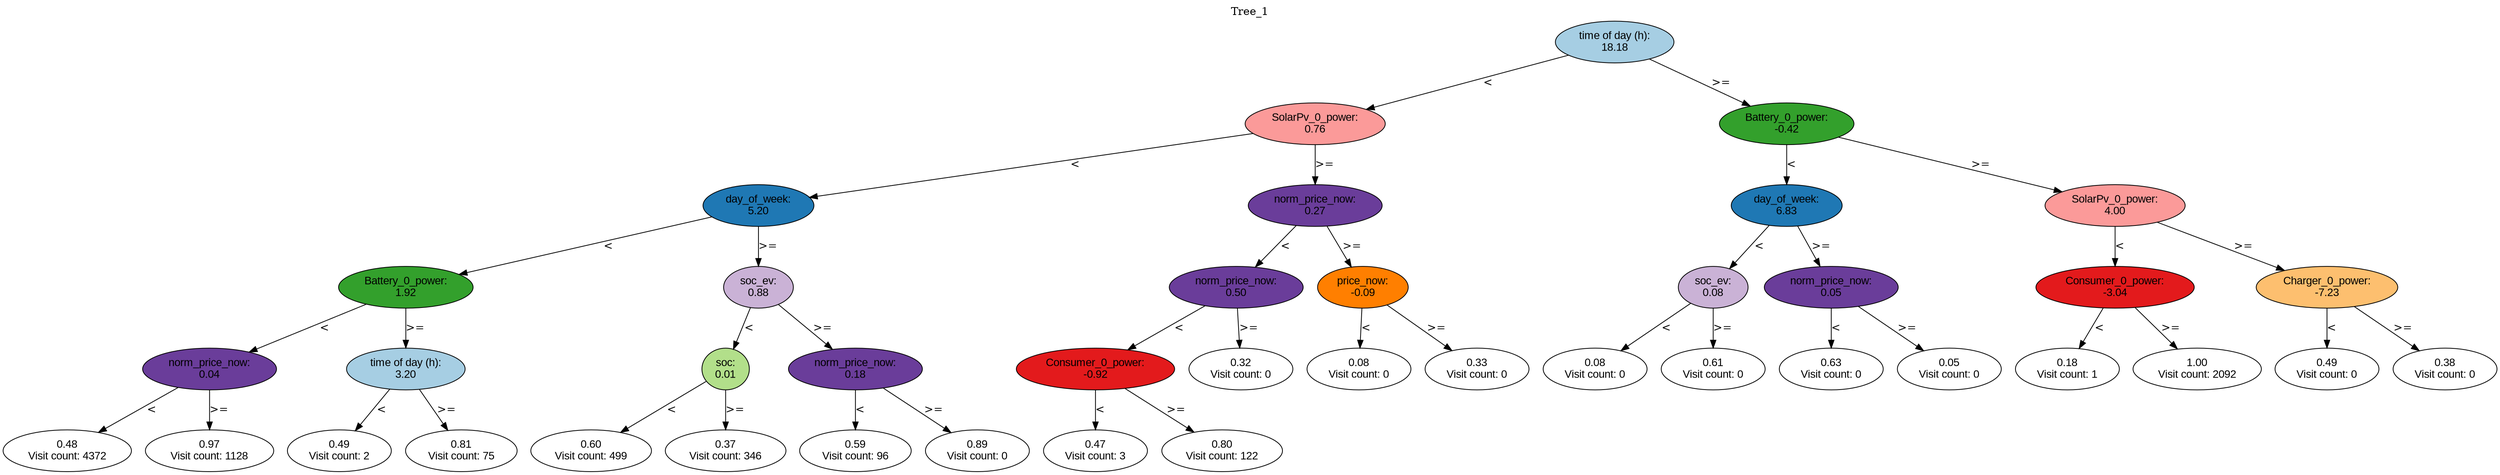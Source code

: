 digraph BST {
    node [fontname="Arial" style=filled colorscheme=paired12];
    0 [ label = "time of day (h):
18.18" fillcolor=1];
    1 [ label = "SolarPv_0_power:
0.76" fillcolor=5];
    2 [ label = "day_of_week:
5.20" fillcolor=2];
    3 [ label = "Battery_0_power:
1.92" fillcolor=4];
    4 [ label = "norm_price_now:
0.04" fillcolor=10];
    5 [ label = "0.48
Visit count: 4372" fillcolor=white];
    6 [ label = "0.97
Visit count: 1128" fillcolor=white];
    7 [ label = "time of day (h):
3.20" fillcolor=1];
    8 [ label = "0.49
Visit count: 2" fillcolor=white];
    9 [ label = "0.81
Visit count: 75" fillcolor=white];
    10 [ label = "soc_ev:
0.88" fillcolor=9];
    11 [ label = "soc:
0.01" fillcolor=3];
    12 [ label = "0.60
Visit count: 499" fillcolor=white];
    13 [ label = "0.37
Visit count: 346" fillcolor=white];
    14 [ label = "norm_price_now:
0.18" fillcolor=10];
    15 [ label = "0.59
Visit count: 96" fillcolor=white];
    16 [ label = "0.89
Visit count: 0" fillcolor=white];
    17 [ label = "norm_price_now:
0.27" fillcolor=10];
    18 [ label = "norm_price_now:
0.50" fillcolor=10];
    19 [ label = "Consumer_0_power:
-0.92" fillcolor=6];
    20 [ label = "0.47
Visit count: 3" fillcolor=white];
    21 [ label = "0.80
Visit count: 122" fillcolor=white];
    22 [ label = "0.32
Visit count: 0" fillcolor=white];
    23 [ label = "price_now:
-0.09" fillcolor=8];
    24 [ label = "0.08
Visit count: 0" fillcolor=white];
    25 [ label = "0.33
Visit count: 0" fillcolor=white];
    26 [ label = "Battery_0_power:
-0.42" fillcolor=4];
    27 [ label = "day_of_week:
6.83" fillcolor=2];
    28 [ label = "soc_ev:
0.08" fillcolor=9];
    29 [ label = "0.08
Visit count: 0" fillcolor=white];
    30 [ label = "0.61
Visit count: 0" fillcolor=white];
    31 [ label = "norm_price_now:
0.05" fillcolor=10];
    32 [ label = "0.63
Visit count: 0" fillcolor=white];
    33 [ label = "0.05
Visit count: 0" fillcolor=white];
    34 [ label = "SolarPv_0_power:
4.00" fillcolor=5];
    35 [ label = "Consumer_0_power:
-3.04" fillcolor=6];
    36 [ label = "0.18
Visit count: 1" fillcolor=white];
    37 [ label = "1.00
Visit count: 2092" fillcolor=white];
    38 [ label = "Charger_0_power:
-7.23" fillcolor=7];
    39 [ label = "0.49
Visit count: 0" fillcolor=white];
    40 [ label = "0.38
Visit count: 0" fillcolor=white];

    0  -> 1[ label = "<"];
    0  -> 26[ label = ">="];
    1  -> 2[ label = "<"];
    1  -> 17[ label = ">="];
    2  -> 3[ label = "<"];
    2  -> 10[ label = ">="];
    3  -> 4[ label = "<"];
    3  -> 7[ label = ">="];
    4  -> 5[ label = "<"];
    4  -> 6[ label = ">="];
    7  -> 8[ label = "<"];
    7  -> 9[ label = ">="];
    10  -> 11[ label = "<"];
    10  -> 14[ label = ">="];
    11  -> 12[ label = "<"];
    11  -> 13[ label = ">="];
    14  -> 15[ label = "<"];
    14  -> 16[ label = ">="];
    17  -> 18[ label = "<"];
    17  -> 23[ label = ">="];
    18  -> 19[ label = "<"];
    18  -> 22[ label = ">="];
    19  -> 20[ label = "<"];
    19  -> 21[ label = ">="];
    23  -> 24[ label = "<"];
    23  -> 25[ label = ">="];
    26  -> 27[ label = "<"];
    26  -> 34[ label = ">="];
    27  -> 28[ label = "<"];
    27  -> 31[ label = ">="];
    28  -> 29[ label = "<"];
    28  -> 30[ label = ">="];
    31  -> 32[ label = "<"];
    31  -> 33[ label = ">="];
    34  -> 35[ label = "<"];
    34  -> 38[ label = ">="];
    35  -> 36[ label = "<"];
    35  -> 37[ label = ">="];
    38  -> 39[ label = "<"];
    38  -> 40[ label = ">="];

    labelloc="t";
    label="Tree_1";
}